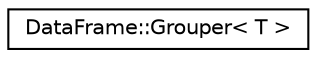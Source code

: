 digraph "Graphical Class Hierarchy"
{
  edge [fontname="Helvetica",fontsize="10",labelfontname="Helvetica",labelfontsize="10"];
  node [fontname="Helvetica",fontsize="10",shape=record];
  rankdir="LR";
  Node0 [label="DataFrame::Grouper\< T \>",height=0.2,width=0.4,color="black", fillcolor="white", style="filled",URL="$classDataFrame_1_1Grouper.html"];
}
